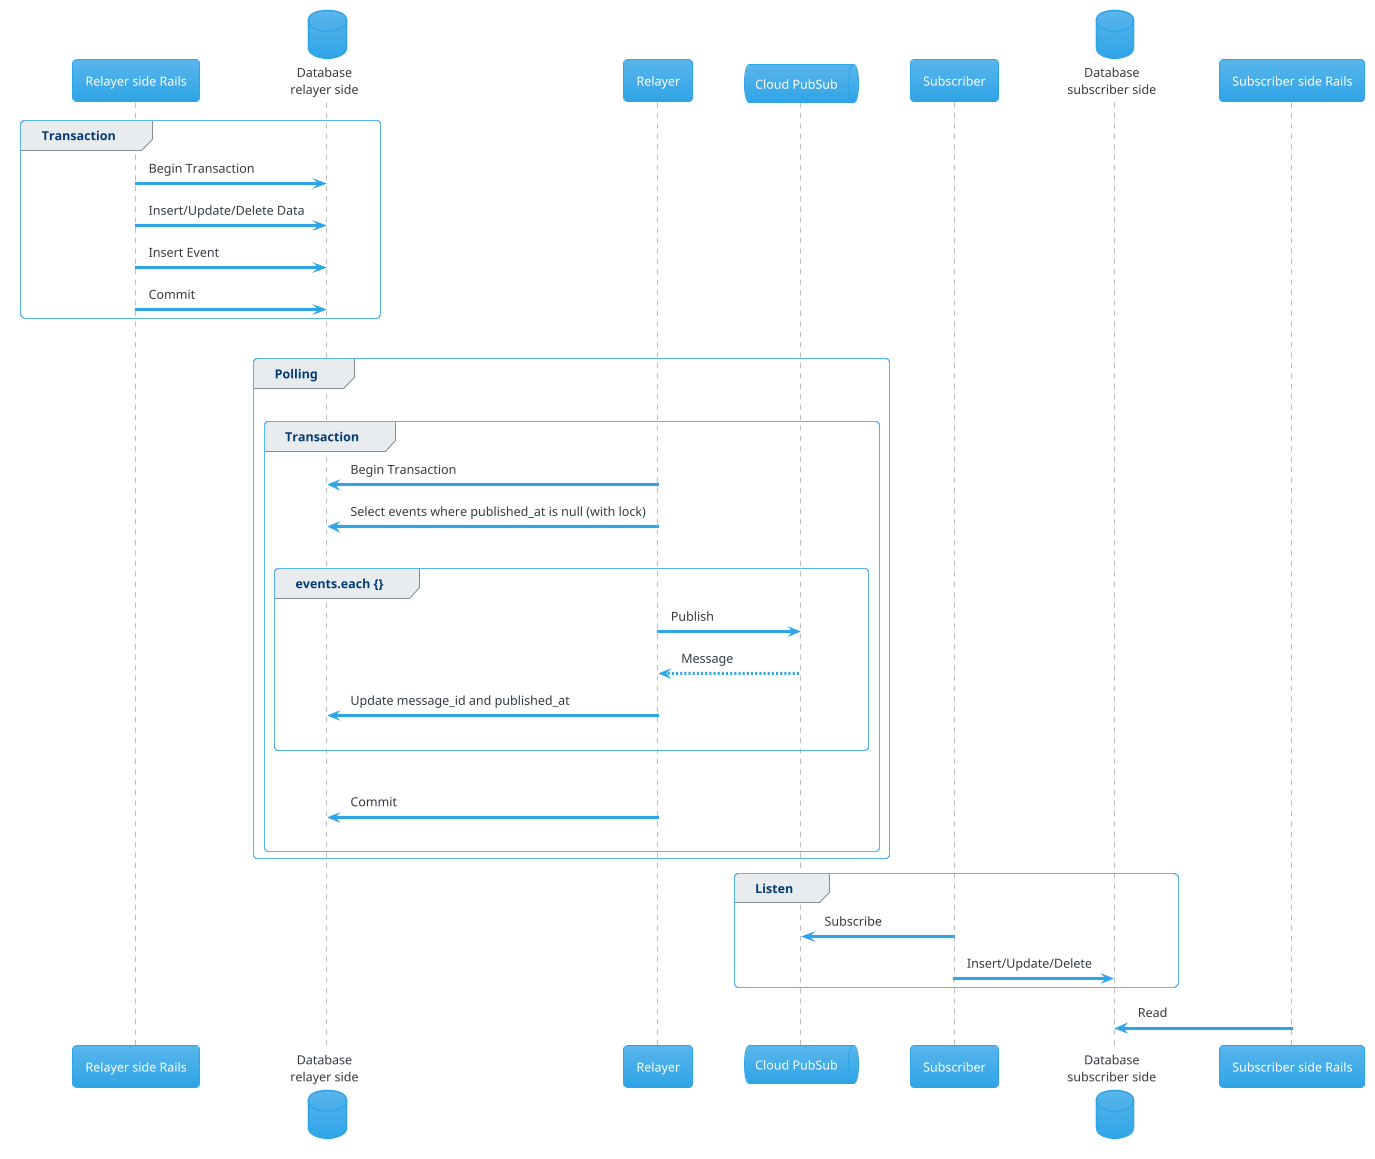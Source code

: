 @startuml
!theme cerulean


participant "Relayer side Rails" as RApp order 10
database "Database\nrelayer side" as RDB order 10
participant Relayer as Relayer order 20
queue "Cloud PubSub" as Queue order 30
participant Subscriber as Subscriber order 40
database "Database\nsubscriber side" as SDB order 50
participant "Subscriber side Rails" as SApp order 60

group Transaction
    RApp -> RDB: Begin Transaction
    RApp -> RDB: Insert/Update/Delete Data
    RApp -> RDB: Insert Event
    RApp -> RDB: Commit
end
|||
group Polling
|||
    group Transaction
        Relayer -> RDB: Begin Transaction
        Relayer -> RDB: Select events where published_at is null (with lock)
|||
        group events.each {}
            Relayer -> Queue: Publish
            return Message

            Relayer -> RDB: Update message_id and published_at
|||
        end

|||
        Relayer -> RDB: Commit
|||
    end

end

group Listen
    Subscriber -> Queue: Subscribe

    Subscriber -> SDB: Insert/Update/Delete
end

SApp -> SDB: Read

@enduml
